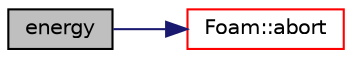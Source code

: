 digraph "energy"
{
  bgcolor="transparent";
  edge [fontname="Helvetica",fontsize="10",labelfontname="Helvetica",labelfontsize="10"];
  node [fontname="Helvetica",fontsize="10",shape=record];
  rankdir="LR";
  Node687 [label="energy",height=0.2,width=0.4,color="black", fillcolor="grey75", style="filled", fontcolor="black"];
  Node687 -> Node688 [color="midnightblue",fontsize="10",style="solid",fontname="Helvetica"];
  Node688 [label="Foam::abort",height=0.2,width=0.4,color="red",URL="$a21851.html#a447107a607d03e417307c203fa5fb44b"];
}

